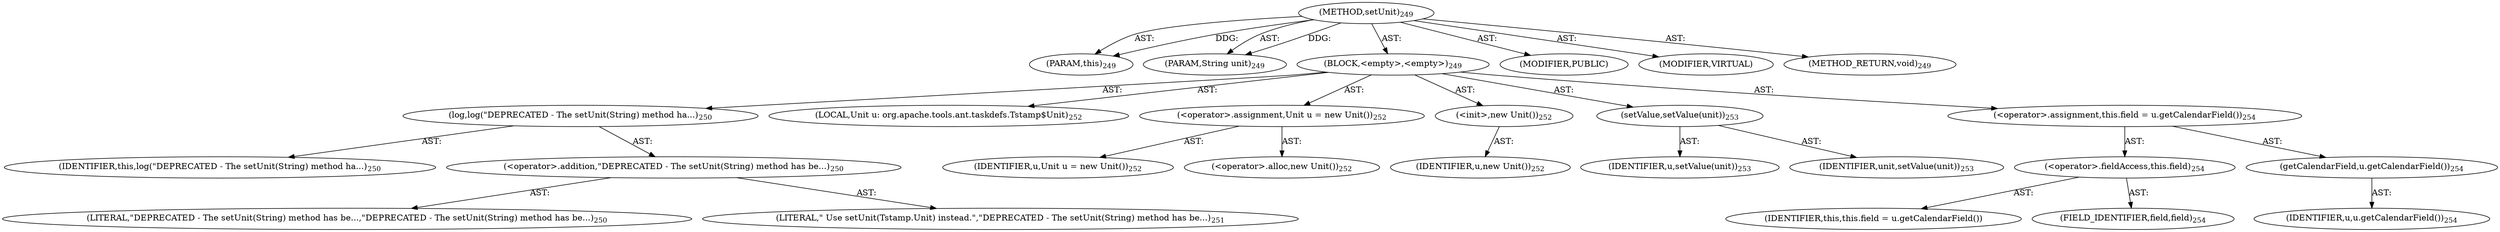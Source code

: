 digraph "setUnit" {  
"111669149706" [label = <(METHOD,setUnit)<SUB>249</SUB>> ]
"115964116999" [label = <(PARAM,this)<SUB>249</SUB>> ]
"115964117014" [label = <(PARAM,String unit)<SUB>249</SUB>> ]
"25769803799" [label = <(BLOCK,&lt;empty&gt;,&lt;empty&gt;)<SUB>249</SUB>> ]
"30064771164" [label = <(log,log(&quot;DEPRECATED - The setUnit(String) method ha...)<SUB>250</SUB>> ]
"68719476750" [label = <(IDENTIFIER,this,log(&quot;DEPRECATED - The setUnit(String) method ha...)<SUB>250</SUB>> ]
"30064771165" [label = <(&lt;operator&gt;.addition,&quot;DEPRECATED - The setUnit(String) method has be...)<SUB>250</SUB>> ]
"90194313229" [label = <(LITERAL,&quot;DEPRECATED - The setUnit(String) method has be...,&quot;DEPRECATED - The setUnit(String) method has be...)<SUB>250</SUB>> ]
"90194313230" [label = <(LITERAL,&quot; Use setUnit(Tstamp.Unit) instead.&quot;,&quot;DEPRECATED - The setUnit(String) method has be...)<SUB>251</SUB>> ]
"94489280523" [label = <(LOCAL,Unit u: org.apache.tools.ant.taskdefs.Tstamp$Unit)<SUB>252</SUB>> ]
"30064771166" [label = <(&lt;operator&gt;.assignment,Unit u = new Unit())<SUB>252</SUB>> ]
"68719476819" [label = <(IDENTIFIER,u,Unit u = new Unit())<SUB>252</SUB>> ]
"30064771167" [label = <(&lt;operator&gt;.alloc,new Unit())<SUB>252</SUB>> ]
"30064771168" [label = <(&lt;init&gt;,new Unit())<SUB>252</SUB>> ]
"68719476820" [label = <(IDENTIFIER,u,new Unit())<SUB>252</SUB>> ]
"30064771169" [label = <(setValue,setValue(unit))<SUB>253</SUB>> ]
"68719476821" [label = <(IDENTIFIER,u,setValue(unit))<SUB>253</SUB>> ]
"68719476822" [label = <(IDENTIFIER,unit,setValue(unit))<SUB>253</SUB>> ]
"30064771170" [label = <(&lt;operator&gt;.assignment,this.field = u.getCalendarField())<SUB>254</SUB>> ]
"30064771171" [label = <(&lt;operator&gt;.fieldAccess,this.field)<SUB>254</SUB>> ]
"68719476823" [label = <(IDENTIFIER,this,this.field = u.getCalendarField())> ]
"55834574867" [label = <(FIELD_IDENTIFIER,field,field)<SUB>254</SUB>> ]
"30064771172" [label = <(getCalendarField,u.getCalendarField())<SUB>254</SUB>> ]
"68719476824" [label = <(IDENTIFIER,u,u.getCalendarField())<SUB>254</SUB>> ]
"133143986206" [label = <(MODIFIER,PUBLIC)> ]
"133143986207" [label = <(MODIFIER,VIRTUAL)> ]
"128849018890" [label = <(METHOD_RETURN,void)<SUB>249</SUB>> ]
  "111669149706" -> "115964116999"  [ label = "AST: "] 
  "111669149706" -> "115964117014"  [ label = "AST: "] 
  "111669149706" -> "25769803799"  [ label = "AST: "] 
  "111669149706" -> "133143986206"  [ label = "AST: "] 
  "111669149706" -> "133143986207"  [ label = "AST: "] 
  "111669149706" -> "128849018890"  [ label = "AST: "] 
  "25769803799" -> "30064771164"  [ label = "AST: "] 
  "25769803799" -> "94489280523"  [ label = "AST: "] 
  "25769803799" -> "30064771166"  [ label = "AST: "] 
  "25769803799" -> "30064771168"  [ label = "AST: "] 
  "25769803799" -> "30064771169"  [ label = "AST: "] 
  "25769803799" -> "30064771170"  [ label = "AST: "] 
  "30064771164" -> "68719476750"  [ label = "AST: "] 
  "30064771164" -> "30064771165"  [ label = "AST: "] 
  "30064771165" -> "90194313229"  [ label = "AST: "] 
  "30064771165" -> "90194313230"  [ label = "AST: "] 
  "30064771166" -> "68719476819"  [ label = "AST: "] 
  "30064771166" -> "30064771167"  [ label = "AST: "] 
  "30064771168" -> "68719476820"  [ label = "AST: "] 
  "30064771169" -> "68719476821"  [ label = "AST: "] 
  "30064771169" -> "68719476822"  [ label = "AST: "] 
  "30064771170" -> "30064771171"  [ label = "AST: "] 
  "30064771170" -> "30064771172"  [ label = "AST: "] 
  "30064771171" -> "68719476823"  [ label = "AST: "] 
  "30064771171" -> "55834574867"  [ label = "AST: "] 
  "30064771172" -> "68719476824"  [ label = "AST: "] 
  "111669149706" -> "115964116999"  [ label = "DDG: "] 
  "111669149706" -> "115964117014"  [ label = "DDG: "] 
}
